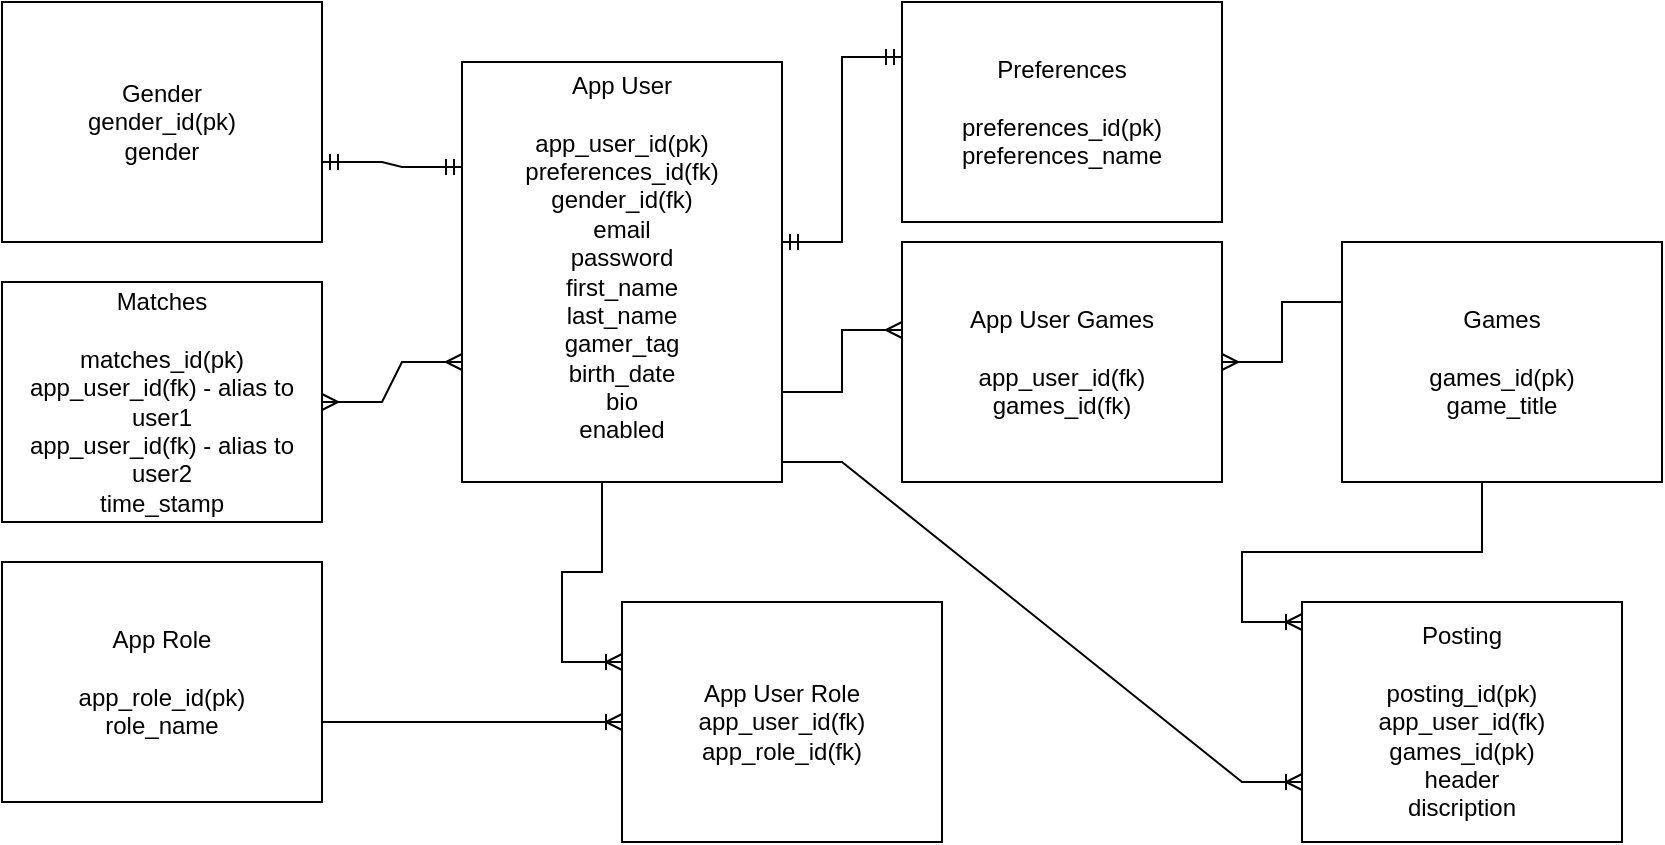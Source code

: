 <mxfile version="21.3.4" type="device">
  <diagram name="Page-1" id="XJ1ZkM-qjGJ42IzvbAsi">
    <mxGraphModel dx="936" dy="483" grid="1" gridSize="10" guides="1" tooltips="1" connect="1" arrows="1" fold="1" page="1" pageScale="1" pageWidth="850" pageHeight="1100" math="0" shadow="0">
      <root>
        <mxCell id="0" />
        <mxCell id="1" parent="0" />
        <mxCell id="8MtfA58x22x18pHc_ZFs-1" value="&lt;span id=&quot;docs-internal-guid-e8bd23b9-7fff-a295-cead-702f7f2e3db3&quot;&gt;&lt;/span&gt;&lt;span id=&quot;docs-internal-guid-e8bd23b9-7fff-a295-cead-702f7f2e3db3&quot;&gt;&lt;/span&gt;" style="text;html=1;align=center;verticalAlign=middle;resizable=0;points=[];autosize=1;strokeColor=none;fillColor=none;" vertex="1" parent="1">
          <mxGeometry x="220" y="40" width="20" height="10" as="geometry" />
        </mxCell>
        <mxCell id="8MtfA58x22x18pHc_ZFs-10" value="App User&lt;br&gt;&lt;br&gt;app_user_id(pk)&lt;br&gt;preferences_id(fk)&lt;br&gt;gender_id(fk)&lt;br&gt;&lt;div style=&quot;&quot;&gt;email&lt;/div&gt;&lt;div style=&quot;&quot;&gt;password&lt;/div&gt;&lt;div style=&quot;&quot;&gt;&lt;div&gt;first_name&lt;/div&gt;&lt;div&gt;last_name&lt;/div&gt;&lt;div&gt;gamer_tag&lt;/div&gt;&lt;/div&gt;&lt;div style=&quot;&quot;&gt;birth_date&lt;/div&gt;&lt;div style=&quot;&quot;&gt;bio&lt;/div&gt;&lt;div style=&quot;&quot;&gt;enabled&lt;/div&gt;&lt;div style=&quot;&quot;&gt;&lt;br&gt;&lt;/div&gt;" style="rounded=0;whiteSpace=wrap;html=1;align=center;" vertex="1" parent="1">
          <mxGeometry x="240" y="30" width="160" height="210" as="geometry" />
        </mxCell>
        <mxCell id="8MtfA58x22x18pHc_ZFs-12" value="Games&lt;br&gt;&lt;br&gt;games_id(pk)&lt;br&gt;game_title" style="rounded=0;whiteSpace=wrap;html=1;" vertex="1" parent="1">
          <mxGeometry x="680" y="120" width="160" height="120" as="geometry" />
        </mxCell>
        <mxCell id="8MtfA58x22x18pHc_ZFs-13" value="App User Games&lt;br&gt;&lt;br&gt;app_user_id(fk)&lt;br&gt;games_id(fk)" style="rounded=0;whiteSpace=wrap;html=1;" vertex="1" parent="1">
          <mxGeometry x="460" y="120" width="160" height="120" as="geometry" />
        </mxCell>
        <mxCell id="8MtfA58x22x18pHc_ZFs-36" value="Matches&lt;br&gt;&lt;br&gt;matches_id(pk)&lt;br&gt;app_user_id(fk) - alias to user1&lt;br&gt;app_user_id(fk) - alias to user2&lt;br&gt;time_stamp" style="rounded=0;whiteSpace=wrap;html=1;" vertex="1" parent="1">
          <mxGeometry x="10" y="140" width="160" height="120" as="geometry" />
        </mxCell>
        <mxCell id="8MtfA58x22x18pHc_ZFs-37" value="" style="edgeStyle=entityRelationEdgeStyle;fontSize=12;html=1;endArrow=ERmany;startArrow=ERmany;rounded=0;" edge="1" parent="1">
          <mxGeometry width="100" height="100" relative="1" as="geometry">
            <mxPoint x="170" y="200" as="sourcePoint" />
            <mxPoint x="240" y="180" as="targetPoint" />
          </mxGeometry>
        </mxCell>
        <mxCell id="8MtfA58x22x18pHc_ZFs-38" value="App Role&lt;br&gt;&lt;br&gt;app_role_id(pk)&lt;br&gt;role_name" style="rounded=0;whiteSpace=wrap;html=1;" vertex="1" parent="1">
          <mxGeometry x="10" y="280" width="160" height="120" as="geometry" />
        </mxCell>
        <mxCell id="8MtfA58x22x18pHc_ZFs-39" value="" style="edgeStyle=entityRelationEdgeStyle;fontSize=12;html=1;endArrow=ERoneToMany;rounded=0;" edge="1" parent="1" target="8MtfA58x22x18pHc_ZFs-46">
          <mxGeometry width="100" height="100" relative="1" as="geometry">
            <mxPoint x="170" y="360" as="sourcePoint" />
            <mxPoint x="240" y="220" as="targetPoint" />
          </mxGeometry>
        </mxCell>
        <mxCell id="8MtfA58x22x18pHc_ZFs-40" value="Posting&lt;br&gt;&lt;br&gt;posting_id(pk)&lt;br&gt;app_user_id(fk)&lt;br&gt;games_id(pk)&lt;br&gt;header&lt;br&gt;discription" style="rounded=0;whiteSpace=wrap;html=1;" vertex="1" parent="1">
          <mxGeometry x="660" y="300" width="160" height="120" as="geometry" />
        </mxCell>
        <mxCell id="8MtfA58x22x18pHc_ZFs-41" value="" style="edgeStyle=entityRelationEdgeStyle;fontSize=12;html=1;endArrow=ERoneToMany;rounded=0;exitX=0.25;exitY=1;exitDx=0;exitDy=0;" edge="1" parent="1" source="8MtfA58x22x18pHc_ZFs-12">
          <mxGeometry width="100" height="100" relative="1" as="geometry">
            <mxPoint x="580" y="390" as="sourcePoint" />
            <mxPoint x="660" y="310" as="targetPoint" />
          </mxGeometry>
        </mxCell>
        <mxCell id="8MtfA58x22x18pHc_ZFs-43" value="" style="edgeStyle=entityRelationEdgeStyle;fontSize=12;html=1;endArrow=ERoneToMany;rounded=0;entryX=0;entryY=0.75;entryDx=0;entryDy=0;" edge="1" parent="1" target="8MtfA58x22x18pHc_ZFs-40">
          <mxGeometry width="100" height="100" relative="1" as="geometry">
            <mxPoint x="400" y="230" as="sourcePoint" />
            <mxPoint x="500" y="120" as="targetPoint" />
          </mxGeometry>
        </mxCell>
        <mxCell id="8MtfA58x22x18pHc_ZFs-44" value="" style="edgeStyle=entityRelationEdgeStyle;fontSize=12;html=1;endArrow=ERmany;rounded=0;" edge="1" parent="1">
          <mxGeometry width="100" height="100" relative="1" as="geometry">
            <mxPoint x="400" y="195" as="sourcePoint" />
            <mxPoint x="460" y="164" as="targetPoint" />
          </mxGeometry>
        </mxCell>
        <mxCell id="8MtfA58x22x18pHc_ZFs-45" value="" style="edgeStyle=entityRelationEdgeStyle;fontSize=12;html=1;endArrow=ERmany;rounded=0;exitX=0;exitY=0.25;exitDx=0;exitDy=0;entryX=1;entryY=0.5;entryDx=0;entryDy=0;" edge="1" parent="1" source="8MtfA58x22x18pHc_ZFs-12" target="8MtfA58x22x18pHc_ZFs-13">
          <mxGeometry width="100" height="100" relative="1" as="geometry">
            <mxPoint x="650" y="195" as="sourcePoint" />
            <mxPoint x="550" y="95" as="targetPoint" />
          </mxGeometry>
        </mxCell>
        <mxCell id="8MtfA58x22x18pHc_ZFs-46" value="App User Role&lt;br&gt;app_user_id(fk)&lt;br&gt;app_role_id(fk)" style="rounded=0;whiteSpace=wrap;html=1;" vertex="1" parent="1">
          <mxGeometry x="320" y="300" width="160" height="120" as="geometry" />
        </mxCell>
        <mxCell id="8MtfA58x22x18pHc_ZFs-47" value="" style="edgeStyle=entityRelationEdgeStyle;fontSize=12;html=1;endArrow=ERoneToMany;rounded=0;entryX=0;entryY=0.25;entryDx=0;entryDy=0;exitX=0.25;exitY=1;exitDx=0;exitDy=0;" edge="1" parent="1" source="8MtfA58x22x18pHc_ZFs-10" target="8MtfA58x22x18pHc_ZFs-46">
          <mxGeometry width="100" height="100" relative="1" as="geometry">
            <mxPoint x="210" y="240" as="sourcePoint" />
            <mxPoint x="40" y="231" as="targetPoint" />
          </mxGeometry>
        </mxCell>
        <mxCell id="8MtfA58x22x18pHc_ZFs-48" value="Preferences&lt;br&gt;&lt;br&gt;preferences_id(pk)&lt;br&gt;preferences_name" style="rounded=0;whiteSpace=wrap;html=1;" vertex="1" parent="1">
          <mxGeometry x="460" width="160" height="110" as="geometry" />
        </mxCell>
        <mxCell id="8MtfA58x22x18pHc_ZFs-49" value="" style="edgeStyle=entityRelationEdgeStyle;fontSize=12;html=1;endArrow=ERmandOne;startArrow=ERmandOne;rounded=0;entryX=0;entryY=0.25;entryDx=0;entryDy=0;" edge="1" parent="1" target="8MtfA58x22x18pHc_ZFs-48">
          <mxGeometry width="100" height="100" relative="1" as="geometry">
            <mxPoint x="400" y="120" as="sourcePoint" />
            <mxPoint x="453" y="31" as="targetPoint" />
          </mxGeometry>
        </mxCell>
        <mxCell id="8MtfA58x22x18pHc_ZFs-50" value="Gender&lt;br&gt;gender_id(pk)&lt;br&gt;gender" style="rounded=0;whiteSpace=wrap;html=1;" vertex="1" parent="1">
          <mxGeometry x="10" width="160" height="120" as="geometry" />
        </mxCell>
        <mxCell id="8MtfA58x22x18pHc_ZFs-51" value="" style="edgeStyle=entityRelationEdgeStyle;fontSize=12;html=1;endArrow=ERmandOne;startArrow=ERmandOne;rounded=0;entryX=0;entryY=0.25;entryDx=0;entryDy=0;" edge="1" parent="1" target="8MtfA58x22x18pHc_ZFs-10">
          <mxGeometry width="100" height="100" relative="1" as="geometry">
            <mxPoint x="170" y="80" as="sourcePoint" />
            <mxPoint x="270" y="-20" as="targetPoint" />
          </mxGeometry>
        </mxCell>
      </root>
    </mxGraphModel>
  </diagram>
</mxfile>
